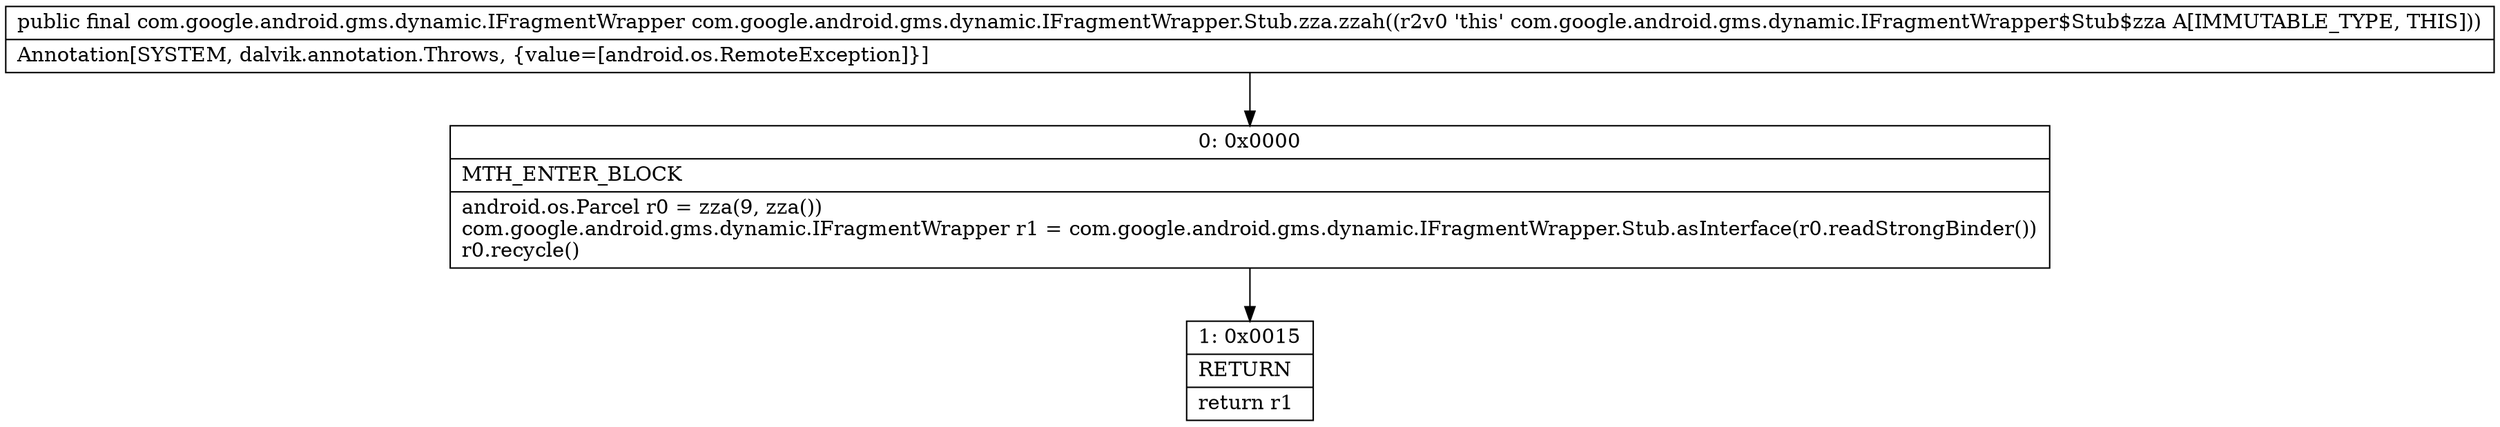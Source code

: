 digraph "CFG forcom.google.android.gms.dynamic.IFragmentWrapper.Stub.zza.zzah()Lcom\/google\/android\/gms\/dynamic\/IFragmentWrapper;" {
Node_0 [shape=record,label="{0\:\ 0x0000|MTH_ENTER_BLOCK\l|android.os.Parcel r0 = zza(9, zza())\lcom.google.android.gms.dynamic.IFragmentWrapper r1 = com.google.android.gms.dynamic.IFragmentWrapper.Stub.asInterface(r0.readStrongBinder())\lr0.recycle()\l}"];
Node_1 [shape=record,label="{1\:\ 0x0015|RETURN\l|return r1\l}"];
MethodNode[shape=record,label="{public final com.google.android.gms.dynamic.IFragmentWrapper com.google.android.gms.dynamic.IFragmentWrapper.Stub.zza.zzah((r2v0 'this' com.google.android.gms.dynamic.IFragmentWrapper$Stub$zza A[IMMUTABLE_TYPE, THIS]))  | Annotation[SYSTEM, dalvik.annotation.Throws, \{value=[android.os.RemoteException]\}]\l}"];
MethodNode -> Node_0;
Node_0 -> Node_1;
}

